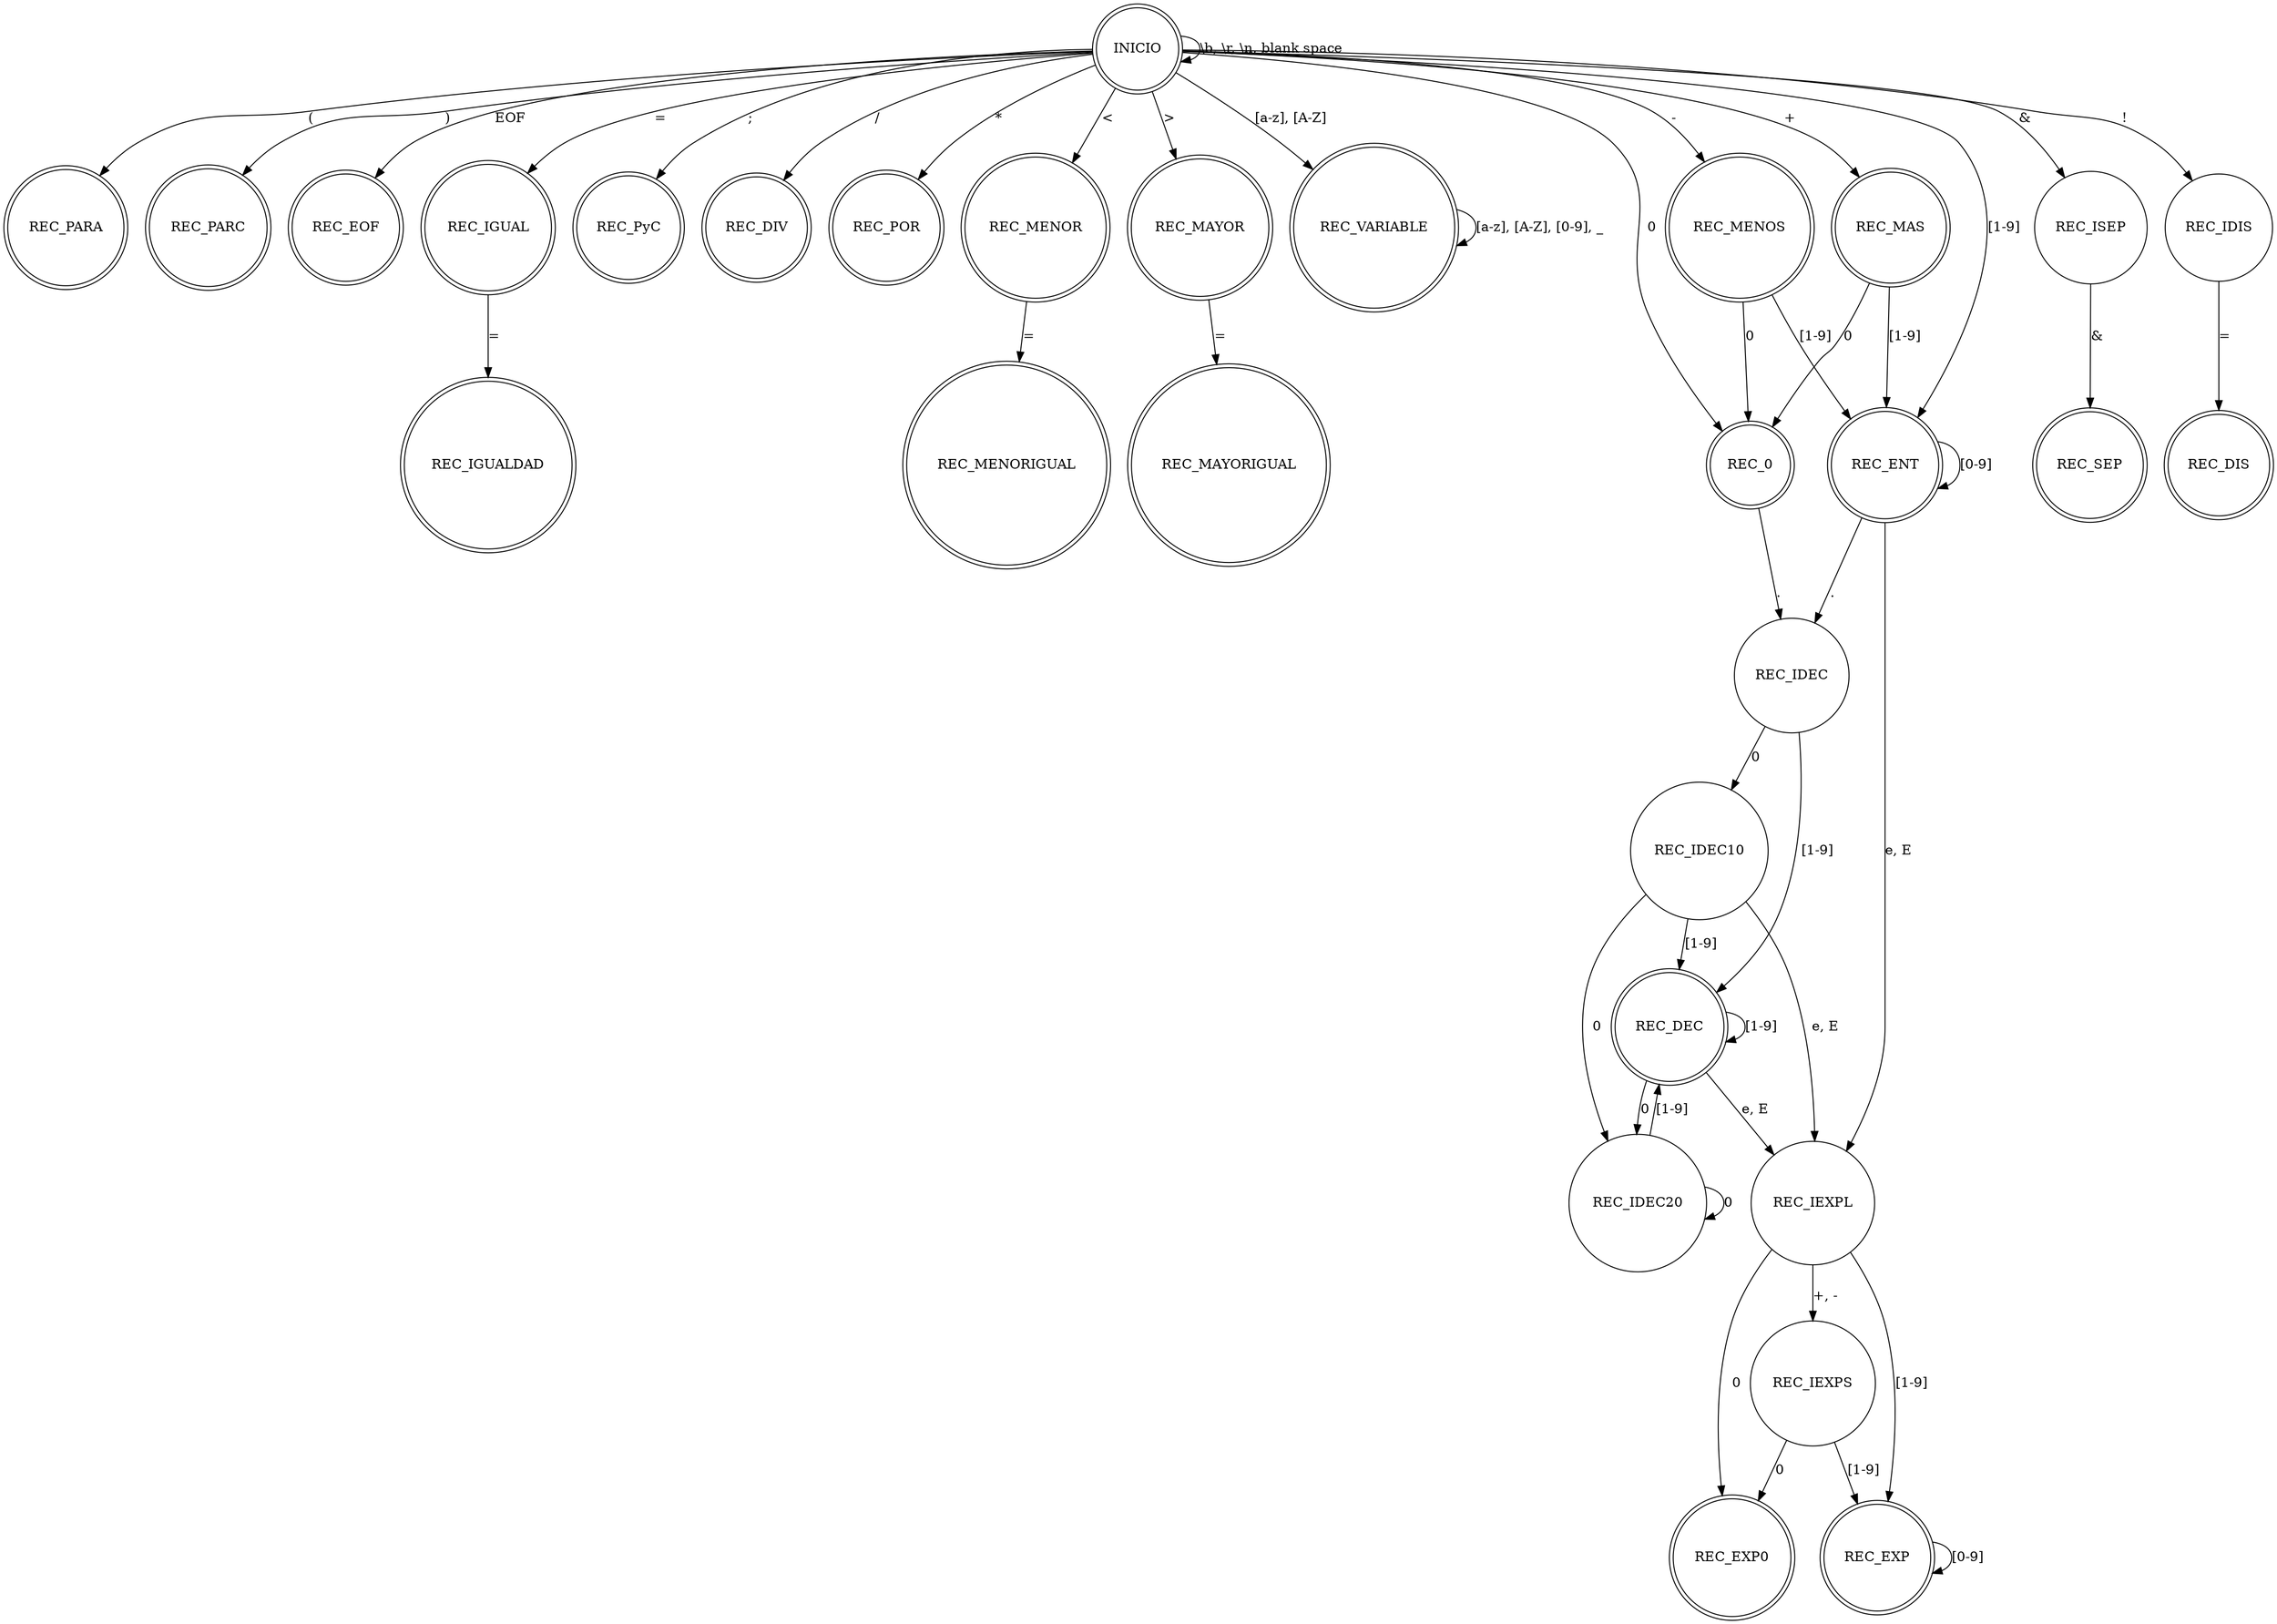 digraph finite_state_machine {
	size = "100";
	node [shape = doublecircle]; INICIO, REC_PARA, REC_PARC, REC_EOF, REC_DIS, REC_IGUAL, REC_IGUALDAD, REC_SEP,
								 REC_PyC, REC_DIV, REC_POR, REC_MENOR, REC_MENORIGUAL, REC_MAYOR, REC_MAYORIGUAL, REC_VARIABLE,
							   	 REC_MAS, REC_MENOS, REC_ENT, REC_0, REC_DEC, REC_EXP0, REC_EXP;

	node [shape = circle];
	INICIO -> INICIO [label = "\\b, \\r, \\n, blank space" ];
	INICIO -> REC_VARIABLE [label = "[a-z], [A-Z]" ];
	INICIO -> REC_MAS [label = "+" ];
	INICIO -> REC_MENOS [label = "-" ];
	INICIO -> REC_POR [label = "*" ];
	INICIO -> REC_DIV [label = "/" ];
	INICIO -> REC_0 [label = "0" ];
	INICIO -> REC_PARA [label = "(" ];
	INICIO -> REC_PARC [label = ")" ];
	INICIO -> REC_PyC [label = ";" ];
	INICIO -> REC_MENOR [label = "<" ];
	INICIO -> REC_MAYOR [label = ">" ];
	INICIO -> REC_ISEP [label = "&" ];
	INICIO -> REC_IGUAL [label = "=" ];
	INICIO -> REC_IDIS [label = "!" ];
	INICIO -> REC_EOF [label = "EOF" ];
	INICIO -> REC_ENT [label = "[1-9]" ];

	REC_VARIABLE -> REC_VARIABLE [ label = "[a-z], [A-Z], [0-9], _" ];

	REC_ENT -> REC_ENT [label = "[0-9]" ];
	REC_ENT -> REC_IDEC [label = "." ];
	REC_ENT -> REC_IEXPL [label = "e, E" ];

	REC_0 -> REC_IDEC [ label = "." ];

	REC_MAS -> REC_ENT [label = "[1-9]" ];
	REC_MAS -> REC_0 [label = "0" ];

	REC_MENOS -> REC_ENT [label = "[1-9]" ];
	REC_MENOS -> REC_0 [label = "0" ];

	REC_MENOR -> REC_MENORIGUAL [label = "=" ];

	REC_MAYOR -> REC_MAYORIGUAL [label = "=" ];

	REC_ISEP -> REC_SEP [label = "&" ];

	REC_IDIS -> REC_DIS [label = "="];

	REC_IGUAL -> REC_IGUALDAD [label = "="];

	REC_IDEC -> REC_DEC [label = "[1-9]"];
	REC_IDEC -> REC_IDEC10 [label = "0"];

	REC_IDEC10 -> REC_DEC [label = "[1-9]"];
	REC_IDEC10 -> REC_IDEC20 [label = "0"];
	REC_IDEC10 -> REC_IEXPL [label = "e, E"];

	REC_IDEC20 -> REC_DEC [label = "[1-9]"];
	REC_IDEC20 -> REC_IDEC20 [label = "0"];

	REC_DEC -> REC_DEC [label = "[1-9]"];
	REC_DEC -> REC_IDEC20 [label = "0"];
	REC_DEC -> REC_IEXPL [label = "e, E"];

	REC_IEXPL -> REC_IEXPS [label = "+, -"];
	REC_IEXPL -> REC_EXP [label = "[1-9]"];
	REC_IEXPL -> REC_EXP0 [label = "0"];

	REC_IEXPS -> REC_EXP0 [label = "0"];
	REC_IEXPS -> REC_EXP [label = "[1-9]"];

	REC_EXP -> REC_EXP [label = "[0-9]"];

}